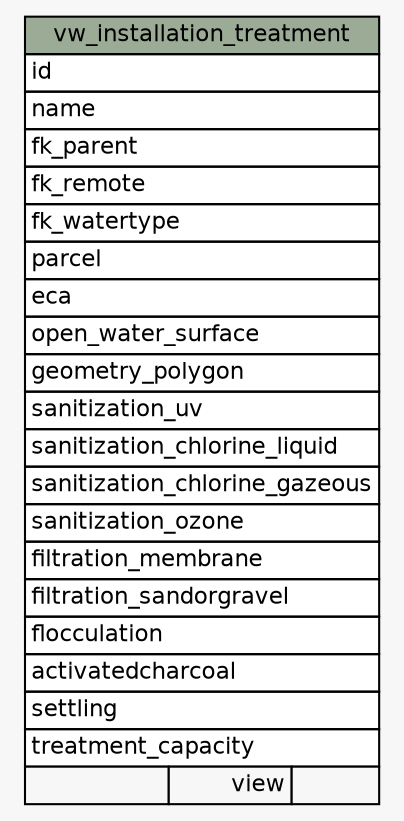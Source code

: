 // dot 2.38.0 on Linux 4.8.0-42-generic
// SchemaSpy rev 590
digraph "vw_installation_treatment" {
  graph [
    rankdir="RL"
    bgcolor="#f7f7f7"
    nodesep="0.18"
    ranksep="0.46"
    fontname="Helvetica"
    fontsize="11"
  ];
  node [
    fontname="Helvetica"
    fontsize="11"
    shape="plaintext"
  ];
  edge [
    arrowsize="0.8"
  ];
  "vw_installation_treatment" [
    label=<
    <TABLE BORDER="0" CELLBORDER="1" CELLSPACING="0" BGCOLOR="#ffffff">
      <TR><TD COLSPAN="3" BGCOLOR="#9bab96" ALIGN="CENTER">vw_installation_treatment</TD></TR>
      <TR><TD PORT="id" COLSPAN="3" ALIGN="LEFT">id</TD></TR>
      <TR><TD PORT="name" COLSPAN="3" ALIGN="LEFT">name</TD></TR>
      <TR><TD PORT="fk_parent" COLSPAN="3" ALIGN="LEFT">fk_parent</TD></TR>
      <TR><TD PORT="fk_remote" COLSPAN="3" ALIGN="LEFT">fk_remote</TD></TR>
      <TR><TD PORT="fk_watertype" COLSPAN="3" ALIGN="LEFT">fk_watertype</TD></TR>
      <TR><TD PORT="parcel" COLSPAN="3" ALIGN="LEFT">parcel</TD></TR>
      <TR><TD PORT="eca" COLSPAN="3" ALIGN="LEFT">eca</TD></TR>
      <TR><TD PORT="open_water_surface" COLSPAN="3" ALIGN="LEFT">open_water_surface</TD></TR>
      <TR><TD PORT="geometry_polygon" COLSPAN="3" ALIGN="LEFT">geometry_polygon</TD></TR>
      <TR><TD PORT="sanitization_uv" COLSPAN="3" ALIGN="LEFT">sanitization_uv</TD></TR>
      <TR><TD PORT="sanitization_chlorine_liquid" COLSPAN="3" ALIGN="LEFT">sanitization_chlorine_liquid</TD></TR>
      <TR><TD PORT="sanitization_chlorine_gazeous" COLSPAN="3" ALIGN="LEFT">sanitization_chlorine_gazeous</TD></TR>
      <TR><TD PORT="sanitization_ozone" COLSPAN="3" ALIGN="LEFT">sanitization_ozone</TD></TR>
      <TR><TD PORT="filtration_membrane" COLSPAN="3" ALIGN="LEFT">filtration_membrane</TD></TR>
      <TR><TD PORT="filtration_sandorgravel" COLSPAN="3" ALIGN="LEFT">filtration_sandorgravel</TD></TR>
      <TR><TD PORT="flocculation" COLSPAN="3" ALIGN="LEFT">flocculation</TD></TR>
      <TR><TD PORT="activatedcharcoal" COLSPAN="3" ALIGN="LEFT">activatedcharcoal</TD></TR>
      <TR><TD PORT="settling" COLSPAN="3" ALIGN="LEFT">settling</TD></TR>
      <TR><TD PORT="treatment_capacity" COLSPAN="3" ALIGN="LEFT">treatment_capacity</TD></TR>
      <TR><TD ALIGN="LEFT" BGCOLOR="#f7f7f7">  </TD><TD ALIGN="RIGHT" BGCOLOR="#f7f7f7">view</TD><TD ALIGN="RIGHT" BGCOLOR="#f7f7f7">  </TD></TR>
    </TABLE>>
    URL="tables/vw_installation_treatment.html"
    tooltip="vw_installation_treatment"
  ];
}

